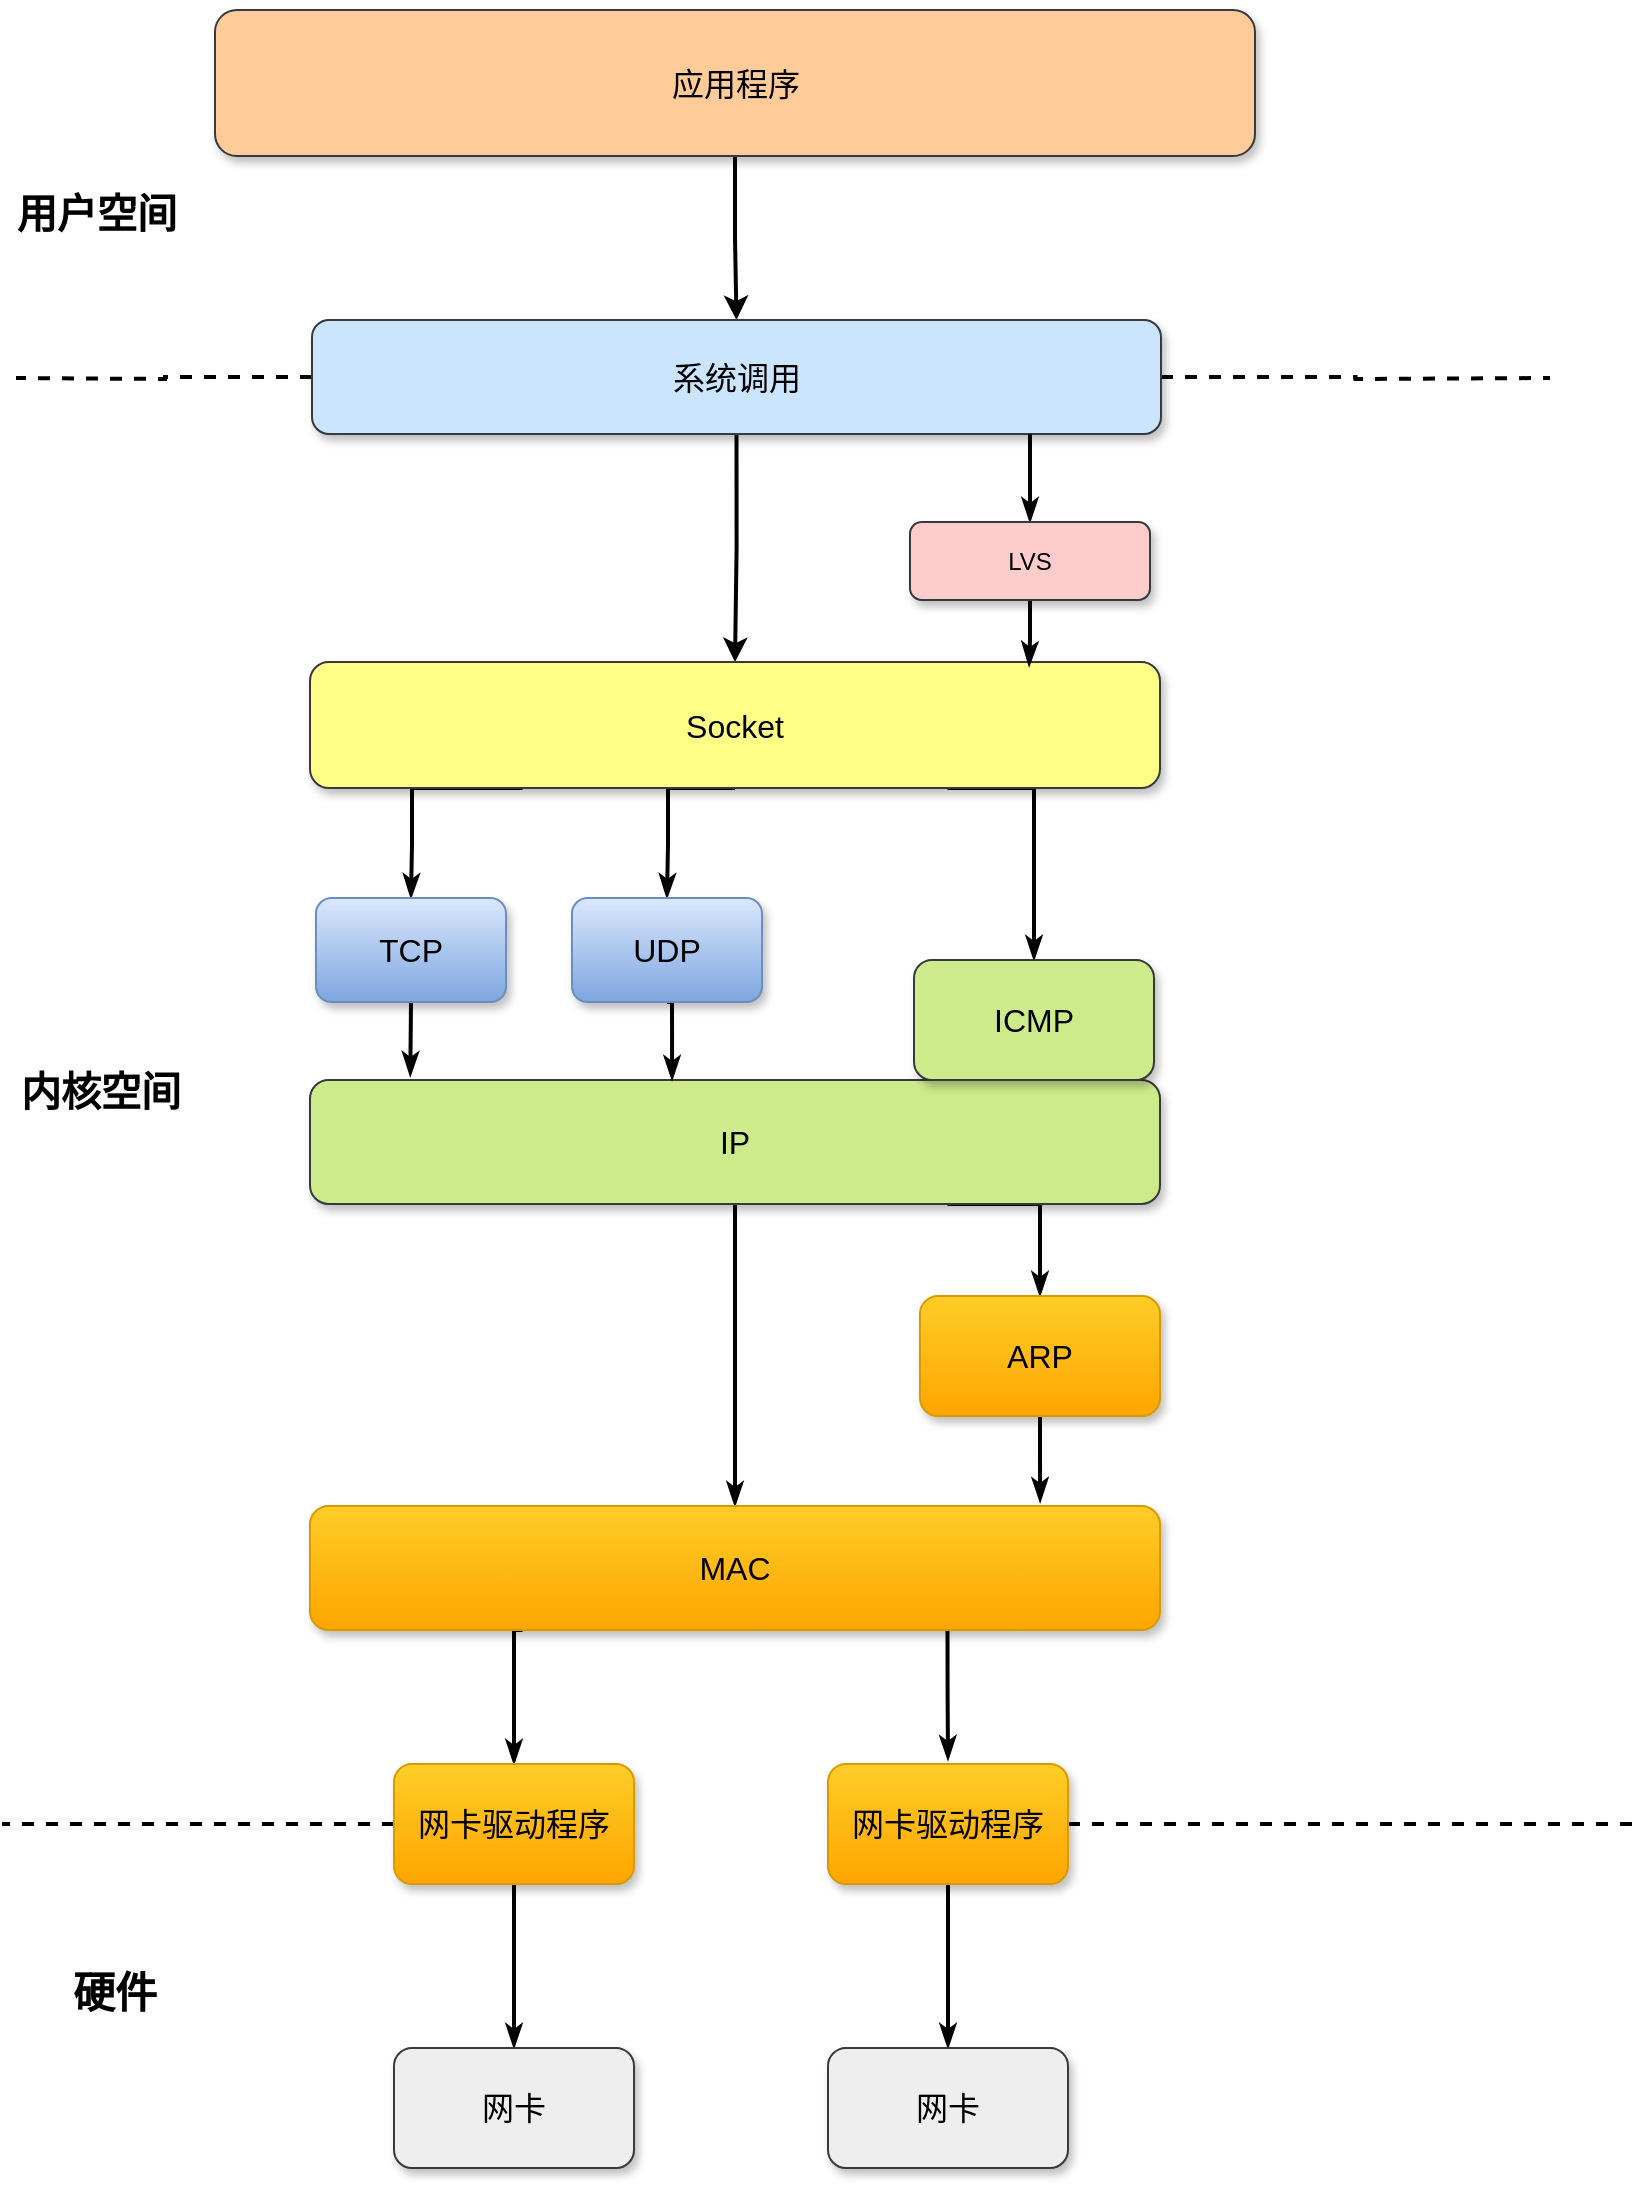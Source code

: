 <mxfile version="14.7.7" type="github">
  <diagram id="xeIH_KyWUqBCi4QRg7QP" name="第 1 页">
    <mxGraphModel dx="946" dy="447" grid="0" gridSize="10" guides="1" tooltips="1" connect="1" arrows="1" fold="1" page="1" pageScale="1" pageWidth="1654" pageHeight="1169" math="0" shadow="0">
      <root>
        <mxCell id="0" />
        <mxCell id="1" parent="0" />
        <mxCell id="dBXpAMhIBIEfjg8Qt0gN-7" style="edgeStyle=orthogonalEdgeStyle;rounded=0;orthogonalLoop=1;jettySize=auto;html=1;entryX=0.5;entryY=0;entryDx=0;entryDy=0;strokeWidth=2;" edge="1" parent="1" source="dBXpAMhIBIEfjg8Qt0gN-1" target="dBXpAMhIBIEfjg8Qt0gN-2">
          <mxGeometry relative="1" as="geometry" />
        </mxCell>
        <mxCell id="dBXpAMhIBIEfjg8Qt0gN-1" value="&lt;font style=&quot;font-size: 16px&quot;&gt;应用程序&lt;/font&gt;" style="rounded=1;whiteSpace=wrap;html=1;fillColor=#ffcc99;strokeColor=#36393d;shadow=1;" vertex="1" parent="1">
          <mxGeometry x="152.5" y="25" width="520" height="73" as="geometry" />
        </mxCell>
        <mxCell id="dBXpAMhIBIEfjg8Qt0gN-6" style="edgeStyle=orthogonalEdgeStyle;rounded=0;orthogonalLoop=1;jettySize=auto;html=1;exitX=0.5;exitY=1;exitDx=0;exitDy=0;strokeWidth=2;" edge="1" parent="1" source="dBXpAMhIBIEfjg8Qt0gN-2" target="dBXpAMhIBIEfjg8Qt0gN-5">
          <mxGeometry relative="1" as="geometry" />
        </mxCell>
        <mxCell id="dBXpAMhIBIEfjg8Qt0gN-43" style="edgeStyle=orthogonalEdgeStyle;rounded=0;orthogonalLoop=1;jettySize=auto;html=1;exitX=0;exitY=0.5;exitDx=0;exitDy=0;startArrow=none;startFill=0;endArrow=none;endFill=0;strokeWidth=2;dashed=1;" edge="1" parent="1" source="dBXpAMhIBIEfjg8Qt0gN-2">
          <mxGeometry relative="1" as="geometry">
            <mxPoint x="53" y="209" as="targetPoint" />
          </mxGeometry>
        </mxCell>
        <mxCell id="dBXpAMhIBIEfjg8Qt0gN-44" style="edgeStyle=orthogonalEdgeStyle;rounded=0;orthogonalLoop=1;jettySize=auto;html=1;exitX=1;exitY=0.5;exitDx=0;exitDy=0;startArrow=none;startFill=0;endArrow=none;endFill=0;strokeWidth=2;dashed=1;" edge="1" parent="1" source="dBXpAMhIBIEfjg8Qt0gN-2">
          <mxGeometry relative="1" as="geometry">
            <mxPoint x="820" y="209" as="targetPoint" />
          </mxGeometry>
        </mxCell>
        <mxCell id="dBXpAMhIBIEfjg8Qt0gN-2" value="&lt;font style=&quot;font-size: 16px&quot;&gt;系统调用&lt;/font&gt;" style="rounded=1;whiteSpace=wrap;html=1;shadow=1;fillColor=#cce5ff;strokeColor=#36393d;" vertex="1" parent="1">
          <mxGeometry x="201" y="180" width="424.5" height="57" as="geometry" />
        </mxCell>
        <mxCell id="dBXpAMhIBIEfjg8Qt0gN-23" style="edgeStyle=orthogonalEdgeStyle;rounded=0;orthogonalLoop=1;jettySize=auto;html=1;exitX=0.25;exitY=1;exitDx=0;exitDy=0;entryX=0.5;entryY=0;entryDx=0;entryDy=0;startArrow=none;startFill=0;endArrow=classicThin;endFill=1;strokeWidth=2;" edge="1" parent="1" source="dBXpAMhIBIEfjg8Qt0gN-5" target="dBXpAMhIBIEfjg8Qt0gN-17">
          <mxGeometry relative="1" as="geometry">
            <Array as="points">
              <mxPoint x="251" y="414" />
              <mxPoint x="251" y="442" />
            </Array>
          </mxGeometry>
        </mxCell>
        <mxCell id="dBXpAMhIBIEfjg8Qt0gN-24" style="edgeStyle=orthogonalEdgeStyle;rounded=0;orthogonalLoop=1;jettySize=auto;html=1;exitX=0.5;exitY=1;exitDx=0;exitDy=0;entryX=0.5;entryY=0;entryDx=0;entryDy=0;startArrow=none;startFill=0;endArrow=classicThin;endFill=1;strokeWidth=2;" edge="1" parent="1" source="dBXpAMhIBIEfjg8Qt0gN-5" target="dBXpAMhIBIEfjg8Qt0gN-18">
          <mxGeometry relative="1" as="geometry">
            <Array as="points">
              <mxPoint x="379" y="414" />
              <mxPoint x="379" y="442" />
            </Array>
          </mxGeometry>
        </mxCell>
        <mxCell id="dBXpAMhIBIEfjg8Qt0gN-26" style="edgeStyle=orthogonalEdgeStyle;rounded=0;orthogonalLoop=1;jettySize=auto;html=1;exitX=0.75;exitY=1;exitDx=0;exitDy=0;startArrow=none;startFill=0;endArrow=classicThin;endFill=1;strokeWidth=2;" edge="1" parent="1" source="dBXpAMhIBIEfjg8Qt0gN-5" target="dBXpAMhIBIEfjg8Qt0gN-16">
          <mxGeometry relative="1" as="geometry">
            <Array as="points">
              <mxPoint x="562" y="414" />
            </Array>
          </mxGeometry>
        </mxCell>
        <mxCell id="dBXpAMhIBIEfjg8Qt0gN-5" value="&lt;font style=&quot;font-size: 16px&quot;&gt;Socket&lt;/font&gt;" style="rounded=1;whiteSpace=wrap;html=1;shadow=1;fillColor=#ffff88;strokeColor=#36393d;" vertex="1" parent="1">
          <mxGeometry x="200" y="351" width="425" height="63" as="geometry" />
        </mxCell>
        <mxCell id="dBXpAMhIBIEfjg8Qt0gN-11" value="" style="edgeStyle=orthogonalEdgeStyle;rounded=0;orthogonalLoop=1;jettySize=auto;html=1;strokeWidth=2;startArrow=classicThin;startFill=1;endArrow=none;endFill=0;" edge="1" parent="1" source="dBXpAMhIBIEfjg8Qt0gN-8" target="dBXpAMhIBIEfjg8Qt0gN-2">
          <mxGeometry relative="1" as="geometry">
            <Array as="points">
              <mxPoint x="560" y="246" />
              <mxPoint x="560" y="246" />
            </Array>
          </mxGeometry>
        </mxCell>
        <mxCell id="dBXpAMhIBIEfjg8Qt0gN-14" style="edgeStyle=orthogonalEdgeStyle;rounded=0;orthogonalLoop=1;jettySize=auto;html=1;entryX=0.846;entryY=0.032;entryDx=0;entryDy=0;entryPerimeter=0;startArrow=none;startFill=0;endArrow=classicThin;endFill=1;strokeWidth=2;" edge="1" parent="1" source="dBXpAMhIBIEfjg8Qt0gN-8" target="dBXpAMhIBIEfjg8Qt0gN-5">
          <mxGeometry relative="1" as="geometry" />
        </mxCell>
        <mxCell id="dBXpAMhIBIEfjg8Qt0gN-8" value="LVS" style="rounded=1;whiteSpace=wrap;html=1;shadow=1;fillColor=#ffcccc;strokeColor=#36393d;" vertex="1" parent="1">
          <mxGeometry x="500" y="281" width="120" height="39" as="geometry" />
        </mxCell>
        <mxCell id="dBXpAMhIBIEfjg8Qt0gN-29" style="edgeStyle=orthogonalEdgeStyle;rounded=0;orthogonalLoop=1;jettySize=auto;html=1;exitX=0.75;exitY=1;exitDx=0;exitDy=0;entryX=0.5;entryY=0;entryDx=0;entryDy=0;startArrow=none;startFill=0;endArrow=classicThin;endFill=1;strokeWidth=2;" edge="1" parent="1" source="dBXpAMhIBIEfjg8Qt0gN-15" target="dBXpAMhIBIEfjg8Qt0gN-28">
          <mxGeometry relative="1" as="geometry">
            <Array as="points">
              <mxPoint x="565" y="622" />
            </Array>
          </mxGeometry>
        </mxCell>
        <mxCell id="dBXpAMhIBIEfjg8Qt0gN-31" style="edgeStyle=orthogonalEdgeStyle;rounded=0;orthogonalLoop=1;jettySize=auto;html=1;exitX=0.5;exitY=1;exitDx=0;exitDy=0;entryX=0.5;entryY=0;entryDx=0;entryDy=0;startArrow=none;startFill=0;endArrow=classicThin;endFill=1;strokeWidth=2;" edge="1" parent="1" source="dBXpAMhIBIEfjg8Qt0gN-15" target="dBXpAMhIBIEfjg8Qt0gN-27">
          <mxGeometry relative="1" as="geometry" />
        </mxCell>
        <mxCell id="dBXpAMhIBIEfjg8Qt0gN-15" value="&lt;font style=&quot;font-size: 16px&quot;&gt;IP&lt;/font&gt;" style="rounded=1;whiteSpace=wrap;html=1;shadow=1;fillColor=#cdeb8b;strokeColor=#36393d;" vertex="1" parent="1">
          <mxGeometry x="200" y="560" width="425" height="62" as="geometry" />
        </mxCell>
        <mxCell id="dBXpAMhIBIEfjg8Qt0gN-16" value="&lt;font style=&quot;font-size: 16px&quot;&gt;ICMP&lt;/font&gt;" style="rounded=1;whiteSpace=wrap;html=1;shadow=1;fillColor=#cdeb8b;strokeColor=#36393d;" vertex="1" parent="1">
          <mxGeometry x="502" y="500" width="120" height="60" as="geometry" />
        </mxCell>
        <mxCell id="dBXpAMhIBIEfjg8Qt0gN-21" style="edgeStyle=orthogonalEdgeStyle;rounded=0;orthogonalLoop=1;jettySize=auto;html=1;exitX=0.5;exitY=1;exitDx=0;exitDy=0;entryX=0.118;entryY=-0.032;entryDx=0;entryDy=0;entryPerimeter=0;startArrow=none;startFill=0;endArrow=classicThin;endFill=1;strokeWidth=2;" edge="1" parent="1" source="dBXpAMhIBIEfjg8Qt0gN-17" target="dBXpAMhIBIEfjg8Qt0gN-15">
          <mxGeometry relative="1" as="geometry" />
        </mxCell>
        <mxCell id="dBXpAMhIBIEfjg8Qt0gN-17" value="&lt;font style=&quot;font-size: 16px&quot;&gt;TCP&lt;/font&gt;" style="rounded=1;whiteSpace=wrap;html=1;shadow=1;gradientColor=#7ea6e0;fillColor=#dae8fc;strokeColor=#6c8ebf;" vertex="1" parent="1">
          <mxGeometry x="203" y="469" width="95" height="52" as="geometry" />
        </mxCell>
        <mxCell id="dBXpAMhIBIEfjg8Qt0gN-25" style="edgeStyle=orthogonalEdgeStyle;rounded=0;orthogonalLoop=1;jettySize=auto;html=1;exitX=0.5;exitY=1;exitDx=0;exitDy=0;entryX=0.426;entryY=0;entryDx=0;entryDy=0;entryPerimeter=0;startArrow=none;startFill=0;endArrow=classicThin;endFill=1;strokeWidth=2;" edge="1" parent="1" source="dBXpAMhIBIEfjg8Qt0gN-18" target="dBXpAMhIBIEfjg8Qt0gN-15">
          <mxGeometry relative="1" as="geometry" />
        </mxCell>
        <mxCell id="dBXpAMhIBIEfjg8Qt0gN-18" value="&lt;font style=&quot;font-size: 16px&quot;&gt;UDP&lt;/font&gt;" style="rounded=1;whiteSpace=wrap;html=1;shadow=1;gradientColor=#7ea6e0;fillColor=#dae8fc;strokeColor=#6c8ebf;" vertex="1" parent="1">
          <mxGeometry x="331" y="469" width="95" height="52" as="geometry" />
        </mxCell>
        <mxCell id="dBXpAMhIBIEfjg8Qt0gN-36" style="edgeStyle=orthogonalEdgeStyle;rounded=0;orthogonalLoop=1;jettySize=auto;html=1;exitX=0.25;exitY=1;exitDx=0;exitDy=0;entryX=0.5;entryY=0;entryDx=0;entryDy=0;startArrow=none;startFill=0;endArrow=classicThin;endFill=1;strokeWidth=2;" edge="1" parent="1" source="dBXpAMhIBIEfjg8Qt0gN-27" target="dBXpAMhIBIEfjg8Qt0gN-32">
          <mxGeometry relative="1" as="geometry">
            <Array as="points">
              <mxPoint x="302" y="835" />
            </Array>
          </mxGeometry>
        </mxCell>
        <mxCell id="dBXpAMhIBIEfjg8Qt0gN-37" style="edgeStyle=orthogonalEdgeStyle;rounded=0;orthogonalLoop=1;jettySize=auto;html=1;exitX=0.75;exitY=1;exitDx=0;exitDy=0;startArrow=none;startFill=0;endArrow=classicThin;endFill=1;strokeWidth=2;" edge="1" parent="1" source="dBXpAMhIBIEfjg8Qt0gN-27">
          <mxGeometry relative="1" as="geometry">
            <mxPoint x="519" y="900" as="targetPoint" />
          </mxGeometry>
        </mxCell>
        <mxCell id="dBXpAMhIBIEfjg8Qt0gN-27" value="&lt;font style=&quot;font-size: 16px&quot;&gt;MAC&lt;/font&gt;" style="rounded=1;whiteSpace=wrap;html=1;shadow=1;fillColor=#ffcd28;strokeColor=#d79b00;gradientColor=#ffa500;" vertex="1" parent="1">
          <mxGeometry x="200" y="773" width="425" height="62" as="geometry" />
        </mxCell>
        <mxCell id="dBXpAMhIBIEfjg8Qt0gN-30" style="edgeStyle=orthogonalEdgeStyle;rounded=0;orthogonalLoop=1;jettySize=auto;html=1;exitX=0.5;exitY=1;exitDx=0;exitDy=0;entryX=0.859;entryY=-0.032;entryDx=0;entryDy=0;entryPerimeter=0;startArrow=none;startFill=0;endArrow=classicThin;endFill=1;strokeWidth=2;" edge="1" parent="1" source="dBXpAMhIBIEfjg8Qt0gN-28" target="dBXpAMhIBIEfjg8Qt0gN-27">
          <mxGeometry relative="1" as="geometry" />
        </mxCell>
        <mxCell id="dBXpAMhIBIEfjg8Qt0gN-28" value="&lt;font style=&quot;font-size: 16px&quot;&gt;ARP&lt;/font&gt;" style="rounded=1;whiteSpace=wrap;html=1;shadow=1;gradientColor=#ffa500;fillColor=#ffcd28;strokeColor=#d79b00;" vertex="1" parent="1">
          <mxGeometry x="505" y="668" width="120" height="60" as="geometry" />
        </mxCell>
        <mxCell id="dBXpAMhIBIEfjg8Qt0gN-38" style="edgeStyle=orthogonalEdgeStyle;rounded=0;orthogonalLoop=1;jettySize=auto;html=1;exitX=0.5;exitY=1;exitDx=0;exitDy=0;entryX=0.5;entryY=0;entryDx=0;entryDy=0;startArrow=none;startFill=0;endArrow=classicThin;endFill=1;strokeWidth=2;" edge="1" parent="1" source="dBXpAMhIBIEfjg8Qt0gN-32" target="dBXpAMhIBIEfjg8Qt0gN-34">
          <mxGeometry relative="1" as="geometry" />
        </mxCell>
        <mxCell id="dBXpAMhIBIEfjg8Qt0gN-45" style="edgeStyle=orthogonalEdgeStyle;rounded=0;orthogonalLoop=1;jettySize=auto;html=1;exitX=0;exitY=0.5;exitDx=0;exitDy=0;dashed=1;startArrow=none;startFill=0;endArrow=none;endFill=0;strokeWidth=2;" edge="1" parent="1" source="dBXpAMhIBIEfjg8Qt0gN-32">
          <mxGeometry relative="1" as="geometry">
            <mxPoint x="46" y="932" as="targetPoint" />
          </mxGeometry>
        </mxCell>
        <mxCell id="dBXpAMhIBIEfjg8Qt0gN-32" value="&lt;span style=&quot;font-size: 16px&quot;&gt;网卡驱动程序&lt;/span&gt;" style="rounded=1;whiteSpace=wrap;html=1;shadow=1;gradientColor=#ffa500;fillColor=#ffcd28;strokeColor=#d79b00;" vertex="1" parent="1">
          <mxGeometry x="242" y="902" width="120" height="60" as="geometry" />
        </mxCell>
        <mxCell id="dBXpAMhIBIEfjg8Qt0gN-39" style="edgeStyle=orthogonalEdgeStyle;rounded=0;orthogonalLoop=1;jettySize=auto;html=1;exitX=0.5;exitY=1;exitDx=0;exitDy=0;entryX=0.5;entryY=0;entryDx=0;entryDy=0;startArrow=none;startFill=0;endArrow=classicThin;endFill=1;strokeWidth=2;" edge="1" parent="1" source="dBXpAMhIBIEfjg8Qt0gN-33" target="dBXpAMhIBIEfjg8Qt0gN-35">
          <mxGeometry relative="1" as="geometry" />
        </mxCell>
        <mxCell id="dBXpAMhIBIEfjg8Qt0gN-46" style="edgeStyle=orthogonalEdgeStyle;rounded=0;orthogonalLoop=1;jettySize=auto;html=1;exitX=1;exitY=0.5;exitDx=0;exitDy=0;dashed=1;startArrow=none;startFill=0;endArrow=none;endFill=0;strokeWidth=2;" edge="1" parent="1" source="dBXpAMhIBIEfjg8Qt0gN-33">
          <mxGeometry relative="1" as="geometry">
            <mxPoint x="867" y="932" as="targetPoint" />
          </mxGeometry>
        </mxCell>
        <mxCell id="dBXpAMhIBIEfjg8Qt0gN-33" value="&lt;span style=&quot;font-size: 16px&quot;&gt;网卡驱动程序&lt;/span&gt;" style="rounded=1;whiteSpace=wrap;html=1;shadow=1;gradientColor=#ffa500;fillColor=#ffcd28;strokeColor=#d79b00;" vertex="1" parent="1">
          <mxGeometry x="459" y="902" width="120" height="60" as="geometry" />
        </mxCell>
        <mxCell id="dBXpAMhIBIEfjg8Qt0gN-34" value="&lt;font style=&quot;font-size: 16px&quot;&gt;网卡&lt;/font&gt;" style="rounded=1;whiteSpace=wrap;html=1;shadow=1;fillColor=#eeeeee;strokeColor=#36393d;" vertex="1" parent="1">
          <mxGeometry x="242" y="1044" width="120" height="60" as="geometry" />
        </mxCell>
        <mxCell id="dBXpAMhIBIEfjg8Qt0gN-35" value="&lt;font style=&quot;font-size: 16px&quot;&gt;网卡&lt;/font&gt;" style="rounded=1;whiteSpace=wrap;html=1;shadow=1;fillColor=#eeeeee;strokeColor=#36393d;" vertex="1" parent="1">
          <mxGeometry x="459" y="1044" width="120" height="60" as="geometry" />
        </mxCell>
        <mxCell id="dBXpAMhIBIEfjg8Qt0gN-42" value="&lt;font size=&quot;1&quot;&gt;&lt;b style=&quot;font-size: 20px&quot;&gt;内核空间&lt;/b&gt;&lt;/font&gt;" style="text;html=1;align=center;verticalAlign=middle;resizable=0;points=[];autosize=1;strokeColor=none;" vertex="1" parent="1">
          <mxGeometry x="50" y="555" width="90" height="20" as="geometry" />
        </mxCell>
        <mxCell id="dBXpAMhIBIEfjg8Qt0gN-47" value="&lt;font size=&quot;1&quot;&gt;&lt;b style=&quot;font-size: 20px&quot;&gt;用户空间&lt;/b&gt;&lt;/font&gt;" style="text;html=1;align=center;verticalAlign=middle;resizable=0;points=[];autosize=1;strokeColor=none;" vertex="1" parent="1">
          <mxGeometry x="48" y="116" width="90" height="20" as="geometry" />
        </mxCell>
        <mxCell id="dBXpAMhIBIEfjg8Qt0gN-48" value="&lt;font style=&quot;font-size: 21px&quot;&gt;&lt;b&gt;硬件&lt;/b&gt;&lt;/font&gt;" style="text;html=1;align=center;verticalAlign=middle;resizable=0;points=[];autosize=1;strokeColor=none;" vertex="1" parent="1">
          <mxGeometry x="76" y="1005" width="52" height="21" as="geometry" />
        </mxCell>
      </root>
    </mxGraphModel>
  </diagram>
</mxfile>

